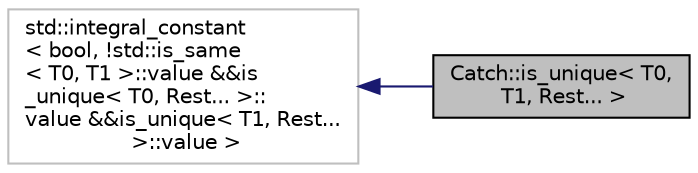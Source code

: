 digraph "Catch::is_unique&lt; T0, T1, Rest... &gt;"
{
  edge [fontname="Helvetica",fontsize="10",labelfontname="Helvetica",labelfontsize="10"];
  node [fontname="Helvetica",fontsize="10",shape=record];
  rankdir="LR";
  Node2 [label="Catch::is_unique\< T0,\l T1, Rest... \>",height=0.2,width=0.4,color="black", fillcolor="grey75", style="filled", fontcolor="black"];
  Node3 -> Node2 [dir="back",color="midnightblue",fontsize="10",style="solid",fontname="Helvetica"];
  Node3 [label="std::integral_constant\l\< bool, !std::is_same\l\< T0, T1 \>::value &&is\l_unique\< T0, Rest... \>::\lvalue &&is_unique\< T1, Rest...\l \>::value \>",height=0.2,width=0.4,color="grey75", fillcolor="white", style="filled"];
}
